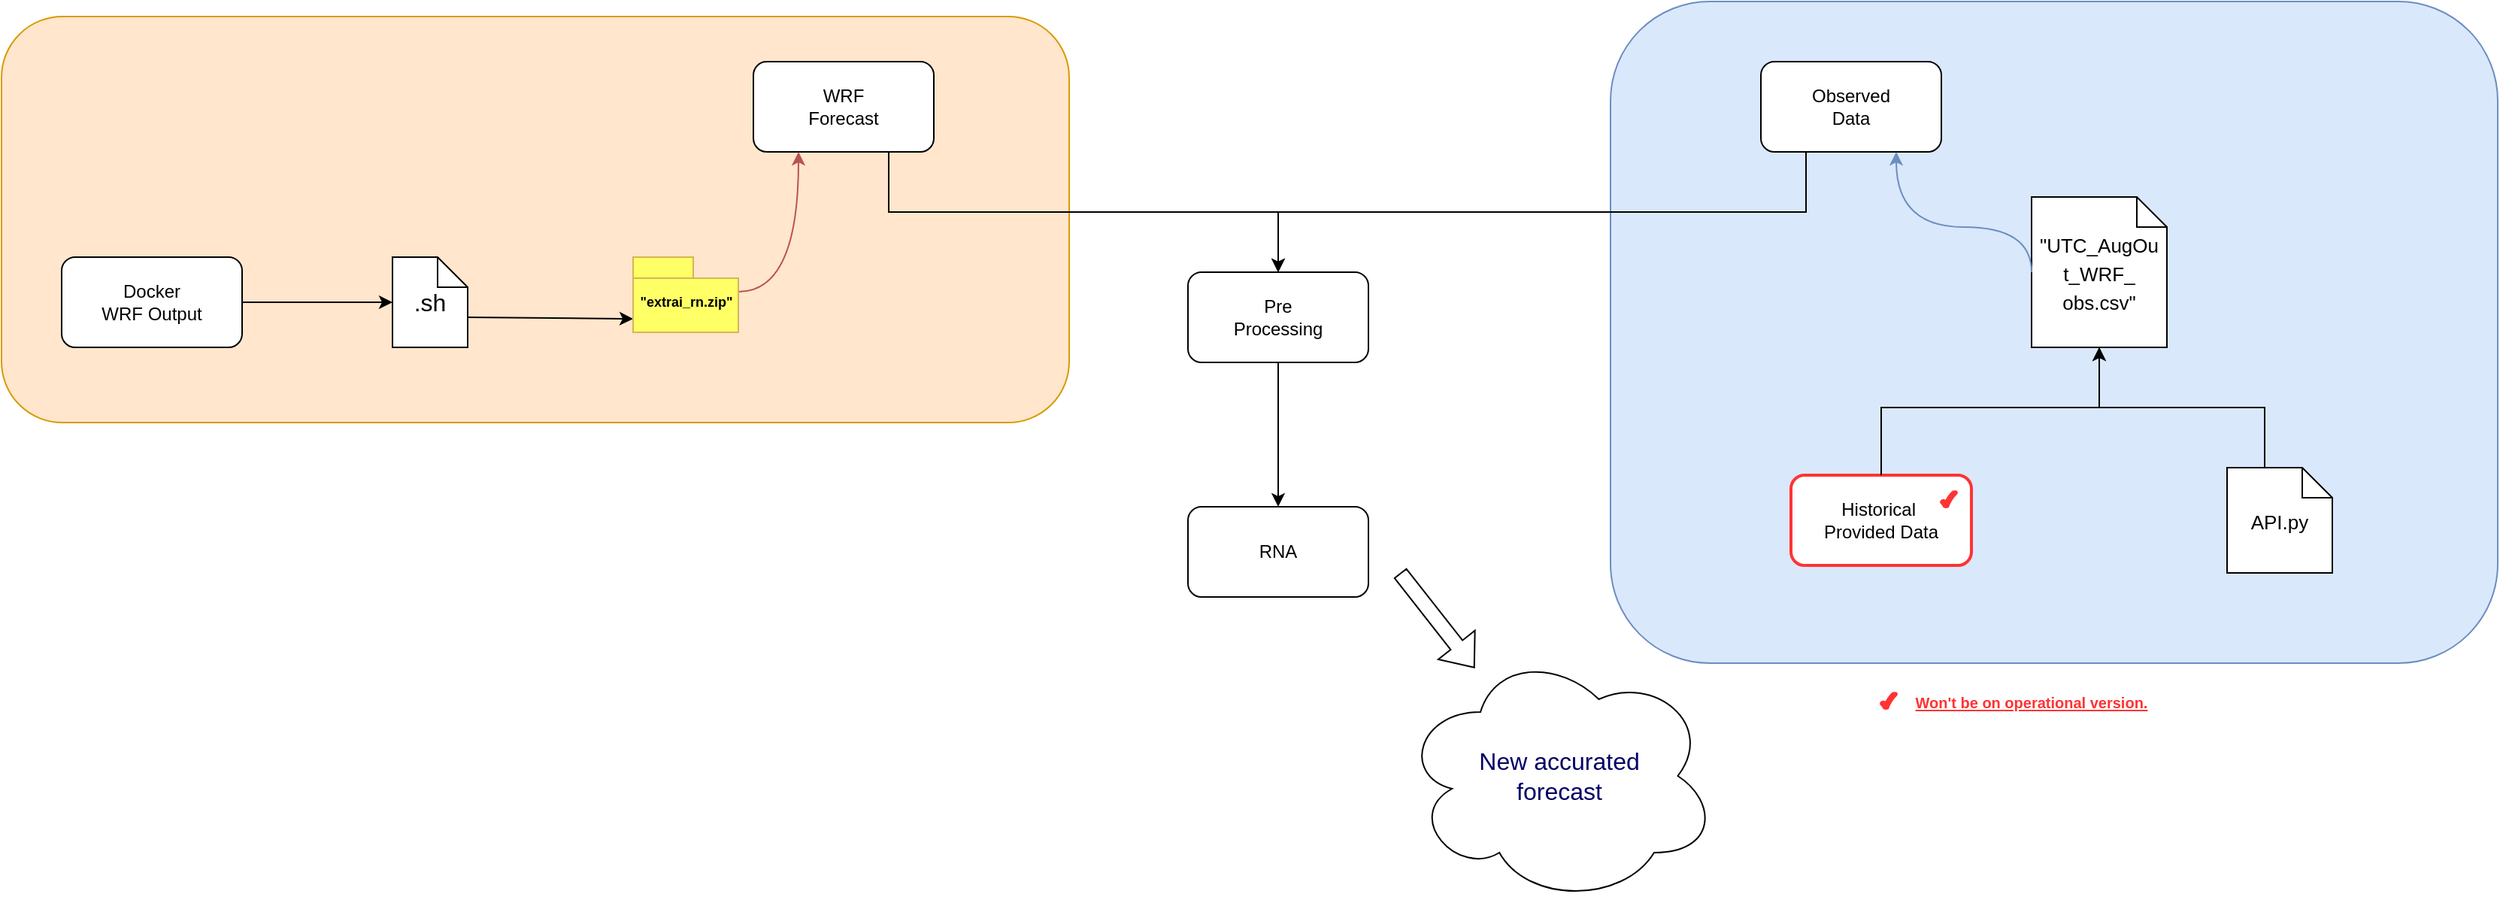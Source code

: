 <mxfile version="16.6.1" type="github"><diagram id="U8GRVKoRJose5cGO7EVi" name="Page-1"><mxGraphModel dx="755" dy="416" grid="1" gridSize="10" guides="1" tooltips="1" connect="1" arrows="1" fold="1" page="1" pageScale="1" pageWidth="2339" pageHeight="3300" math="0" shadow="0"><root><mxCell id="0"/><mxCell id="1" parent="0"/><mxCell id="jGx7fa_cYWH5uXPx19Hv-44" value="" style="rounded=1;whiteSpace=wrap;html=1;fontSize=16;fillColor=#dae8fc;strokeColor=#6c8ebf;" vertex="1" parent="1"><mxGeometry x="1300" y="210" width="590" height="440" as="geometry"/></mxCell><mxCell id="jGx7fa_cYWH5uXPx19Hv-32" value="" style="rounded=1;whiteSpace=wrap;html=1;fontSize=16;fillColor=#ffe6cc;strokeColor=#d79b00;" vertex="1" parent="1"><mxGeometry x="230" y="220" width="710" height="270" as="geometry"/></mxCell><mxCell id="jGx7fa_cYWH5uXPx19Hv-25" style="edgeStyle=orthogonalEdgeStyle;rounded=0;orthogonalLoop=1;jettySize=auto;html=1;exitX=0.75;exitY=1;exitDx=0;exitDy=0;entryX=0.5;entryY=0;entryDx=0;entryDy=0;fontSize=16;fontColor=#000066;elbow=vertical;" edge="1" parent="1" source="jGx7fa_cYWH5uXPx19Hv-2" target="jGx7fa_cYWH5uXPx19Hv-9"><mxGeometry relative="1" as="geometry"/></mxCell><mxCell id="jGx7fa_cYWH5uXPx19Hv-24" style="edgeStyle=orthogonalEdgeStyle;rounded=0;orthogonalLoop=1;jettySize=auto;html=1;exitX=0.25;exitY=1;exitDx=0;exitDy=0;fontSize=16;fontColor=#000066;elbow=vertical;" edge="1" parent="1" source="jGx7fa_cYWH5uXPx19Hv-8" target="jGx7fa_cYWH5uXPx19Hv-9"><mxGeometry relative="1" as="geometry"/></mxCell><mxCell id="jGx7fa_cYWH5uXPx19Hv-2" value="WRF &lt;br&gt;Forecast" style="rounded=1;whiteSpace=wrap;html=1;" vertex="1" parent="1"><mxGeometry x="730" y="250" width="120" height="60" as="geometry"/></mxCell><mxCell id="jGx7fa_cYWH5uXPx19Hv-8" value="Observed &lt;br&gt;Data" style="rounded=1;whiteSpace=wrap;html=1;" vertex="1" parent="1"><mxGeometry x="1400" y="250" width="120" height="60" as="geometry"/></mxCell><mxCell id="jGx7fa_cYWH5uXPx19Hv-26" style="edgeStyle=none;rounded=0;orthogonalLoop=1;jettySize=auto;html=1;exitX=0.5;exitY=1;exitDx=0;exitDy=0;entryX=0.5;entryY=0;entryDx=0;entryDy=0;fontSize=16;fontColor=#000066;elbow=vertical;" edge="1" parent="1" source="jGx7fa_cYWH5uXPx19Hv-9" target="jGx7fa_cYWH5uXPx19Hv-10"><mxGeometry relative="1" as="geometry"/></mxCell><mxCell id="jGx7fa_cYWH5uXPx19Hv-9" value="Pre &lt;br&gt;Processing" style="rounded=1;whiteSpace=wrap;html=1;" vertex="1" parent="1"><mxGeometry x="1019" y="390" width="120" height="60" as="geometry"/></mxCell><mxCell id="jGx7fa_cYWH5uXPx19Hv-10" value="RNA" style="rounded=1;whiteSpace=wrap;html=1;" vertex="1" parent="1"><mxGeometry x="1019" y="546" width="120" height="60" as="geometry"/></mxCell><mxCell id="jGx7fa_cYWH5uXPx19Hv-14" value="" style="shape=flexArrow;endArrow=classic;html=1;rounded=0;" edge="1" parent="1" target="jGx7fa_cYWH5uXPx19Hv-15"><mxGeometry width="50" height="50" relative="1" as="geometry"><mxPoint x="1160" y="590" as="sourcePoint"/><mxPoint x="1171" y="790" as="targetPoint"/></mxGeometry></mxCell><mxCell id="jGx7fa_cYWH5uXPx19Hv-15" value="&lt;font style=&quot;font-size: 16px&quot; color=&quot;#000066&quot;&gt;New accurated &lt;br&gt;forecast&lt;/font&gt;" style="ellipse;shape=cloud;whiteSpace=wrap;html=1;" vertex="1" parent="1"><mxGeometry x="1161" y="640" width="210" height="170" as="geometry"/></mxCell><mxCell id="jGx7fa_cYWH5uXPx19Hv-40" style="edgeStyle=none;rounded=0;orthogonalLoop=1;jettySize=auto;html=1;exitX=0;exitY=0;exitDx=50;exitDy=40;exitPerimeter=0;entryX=0;entryY=0;entryDx=0;entryDy=41;entryPerimeter=0;fontSize=16;fontColor=#000066;elbow=vertical;" edge="1" parent="1" source="jGx7fa_cYWH5uXPx19Hv-33" target="jGx7fa_cYWH5uXPx19Hv-34"><mxGeometry relative="1" as="geometry"/></mxCell><mxCell id="jGx7fa_cYWH5uXPx19Hv-33" value="&lt;font color=&quot;#000000&quot;&gt;.sh&lt;/font&gt;" style="shape=note;size=20;whiteSpace=wrap;html=1;fontSize=16;fontColor=#000066;fillColor=#FFFFFF;" vertex="1" parent="1"><mxGeometry x="490" y="380" width="50" height="60" as="geometry"/></mxCell><mxCell id="jGx7fa_cYWH5uXPx19Hv-43" style="edgeStyle=orthogonalEdgeStyle;curved=1;rounded=0;orthogonalLoop=1;jettySize=auto;html=1;exitX=0;exitY=0;exitDx=70;exitDy=23;exitPerimeter=0;entryX=0.25;entryY=1;entryDx=0;entryDy=0;fontFamily=Helvetica;fontSize=9;fontColor=#000000;elbow=vertical;fillColor=#f8cecc;strokeColor=#b85450;" edge="1" parent="1" source="jGx7fa_cYWH5uXPx19Hv-34" target="jGx7fa_cYWH5uXPx19Hv-2"><mxGeometry relative="1" as="geometry"/></mxCell><mxCell id="jGx7fa_cYWH5uXPx19Hv-34" value="&lt;h1 style=&quot;font-size: 9px;&quot;&gt;&lt;font style=&quot;font-size: 9px;&quot; color=&quot;#000000&quot;&gt;&quot;extrai_rn.zip&quot;&lt;/font&gt;&lt;/h1&gt;" style="shape=folder;fontStyle=1;spacingTop=10;tabWidth=40;tabHeight=14;tabPosition=left;html=1;fontSize=9;fillColor=#FFFF66;strokeColor=#d6b656;" vertex="1" parent="1"><mxGeometry x="650" y="380" width="70" height="50" as="geometry"/></mxCell><mxCell id="jGx7fa_cYWH5uXPx19Hv-38" style="edgeStyle=none;rounded=0;orthogonalLoop=1;jettySize=auto;html=1;exitX=1;exitY=0.5;exitDx=0;exitDy=0;fontSize=16;fontColor=#000066;elbow=vertical;entryX=0;entryY=0.5;entryDx=0;entryDy=0;entryPerimeter=0;" edge="1" parent="1" source="jGx7fa_cYWH5uXPx19Hv-35" target="jGx7fa_cYWH5uXPx19Hv-33"><mxGeometry relative="1" as="geometry"><mxPoint x="490" y="410" as="targetPoint"/></mxGeometry></mxCell><mxCell id="jGx7fa_cYWH5uXPx19Hv-35" value="Docker &lt;br&gt;WRF Output" style="rounded=1;whiteSpace=wrap;html=1;" vertex="1" parent="1"><mxGeometry x="270" y="380" width="120" height="60" as="geometry"/></mxCell><mxCell id="jGx7fa_cYWH5uXPx19Hv-37" style="edgeStyle=none;rounded=0;orthogonalLoop=1;jettySize=auto;html=1;exitX=1;exitY=0.5;exitDx=0;exitDy=0;fontSize=16;fontColor=#000066;elbow=vertical;" edge="1" parent="1" source="jGx7fa_cYWH5uXPx19Hv-35" target="jGx7fa_cYWH5uXPx19Hv-35"><mxGeometry relative="1" as="geometry"/></mxCell><mxCell id="jGx7fa_cYWH5uXPx19Hv-53" style="edgeStyle=elbowEdgeStyle;rounded=0;orthogonalLoop=1;jettySize=auto;html=1;exitX=0;exitY=0;exitDx=25;exitDy=0;exitPerimeter=0;entryX=0.5;entryY=1;entryDx=0;entryDy=0;entryPerimeter=0;fontFamily=Helvetica;fontSize=13;fontColor=#000000;elbow=vertical;" edge="1" parent="1" source="jGx7fa_cYWH5uXPx19Hv-47" target="jGx7fa_cYWH5uXPx19Hv-45"><mxGeometry relative="1" as="geometry"><Array as="points"><mxPoint x="1680" y="480"/></Array></mxGeometry></mxCell><mxCell id="jGx7fa_cYWH5uXPx19Hv-45" value="&lt;font color=&quot;#000000&quot; style=&quot;font-size: 13px ; line-height: 1.1&quot;&gt;&quot;UTC_AugOu&lt;br&gt;t_WRF_&lt;br&gt;obs.csv&quot;&lt;/font&gt;" style="shape=note;size=20;html=1;fontSize=16;fontColor=#000066;fillColor=#FFFFFF;whiteSpace=wrap;" vertex="1" parent="1"><mxGeometry x="1580" y="340" width="90" height="100" as="geometry"/></mxCell><mxCell id="jGx7fa_cYWH5uXPx19Hv-46" value="Historical&amp;nbsp;&lt;br&gt;Provided Data" style="rounded=1;whiteSpace=wrap;html=1;fillColor=default;strokeColor=#FF3333;strokeWidth=2;" vertex="1" parent="1"><mxGeometry x="1420" y="525" width="120" height="60" as="geometry"/></mxCell><mxCell id="jGx7fa_cYWH5uXPx19Hv-47" value="&lt;font color=&quot;#000000&quot;&gt;&lt;span style=&quot;font-size: 13px&quot;&gt;API.py&lt;/span&gt;&lt;/font&gt;" style="shape=note;size=20;html=1;fontSize=16;fontColor=#000066;fillColor=#FFFFFF;whiteSpace=wrap;" vertex="1" parent="1"><mxGeometry x="1710" y="520" width="70" height="70" as="geometry"/></mxCell><mxCell id="jGx7fa_cYWH5uXPx19Hv-54" style="edgeStyle=elbowEdgeStyle;rounded=0;orthogonalLoop=1;jettySize=auto;html=1;entryX=0.5;entryY=1;entryDx=0;entryDy=0;fontFamily=Helvetica;fontSize=13;fontColor=#000000;elbow=vertical;exitX=0.5;exitY=0;exitDx=0;exitDy=0;entryPerimeter=0;" edge="1" parent="1" source="jGx7fa_cYWH5uXPx19Hv-46" target="jGx7fa_cYWH5uXPx19Hv-45"><mxGeometry relative="1" as="geometry"><mxPoint x="1625" y="450" as="targetPoint"/><Array as="points"><mxPoint x="1560" y="480"/></Array></mxGeometry></mxCell><mxCell id="jGx7fa_cYWH5uXPx19Hv-55" style="edgeStyle=orthogonalEdgeStyle;curved=1;rounded=0;orthogonalLoop=1;jettySize=auto;html=1;fontFamily=Helvetica;fontSize=9;fontColor=#000000;elbow=vertical;fillColor=#dae8fc;strokeColor=#6c8ebf;entryX=0.75;entryY=1;entryDx=0;entryDy=0;exitX=0;exitY=0.5;exitDx=0;exitDy=0;exitPerimeter=0;" edge="1" parent="1" source="jGx7fa_cYWH5uXPx19Hv-45" target="jGx7fa_cYWH5uXPx19Hv-8"><mxGeometry relative="1" as="geometry"><mxPoint x="1490" y="423" as="sourcePoint"/><mxPoint x="1540" y="340" as="targetPoint"/><Array as="points"><mxPoint x="1580" y="360"/><mxPoint x="1490" y="360"/></Array></mxGeometry></mxCell><mxCell id="jGx7fa_cYWH5uXPx19Hv-56" value="" style="verticalLabelPosition=bottom;verticalAlign=top;html=1;shape=mxgraph.basic.tick;fontFamily=Helvetica;fontSize=13;fontColor=#000000;strokeColor=#FF3333;strokeWidth=2;fillColor=#FF3333;gradientColor=none;" vertex="1" parent="1"><mxGeometry x="1520" y="536" width="10" height="10" as="geometry"/></mxCell><mxCell id="jGx7fa_cYWH5uXPx19Hv-58" value="" style="verticalLabelPosition=bottom;verticalAlign=top;html=1;shape=mxgraph.basic.tick;fontFamily=Helvetica;fontSize=13;fontColor=#000000;strokeColor=#FF3333;strokeWidth=2;fillColor=#FF3333;gradientColor=none;" vertex="1" parent="1"><mxGeometry x="1480" y="670" width="10" height="10" as="geometry"/></mxCell><mxCell id="jGx7fa_cYWH5uXPx19Hv-60" value="&lt;font style=&quot;font-size: 10px&quot; color=&quot;#ff3333&quot;&gt;&lt;u&gt;&lt;b&gt;Won't be on operational version.&lt;/b&gt;&lt;/u&gt;&lt;/font&gt;" style="rounded=0;whiteSpace=wrap;html=1;fontFamily=Helvetica;fontSize=13;fontColor=#000000;strokeColor=none;strokeWidth=2;fillColor=none;gradientColor=none;" vertex="1" parent="1"><mxGeometry x="1480" y="645" width="200" height="60" as="geometry"/></mxCell></root></mxGraphModel></diagram></mxfile>